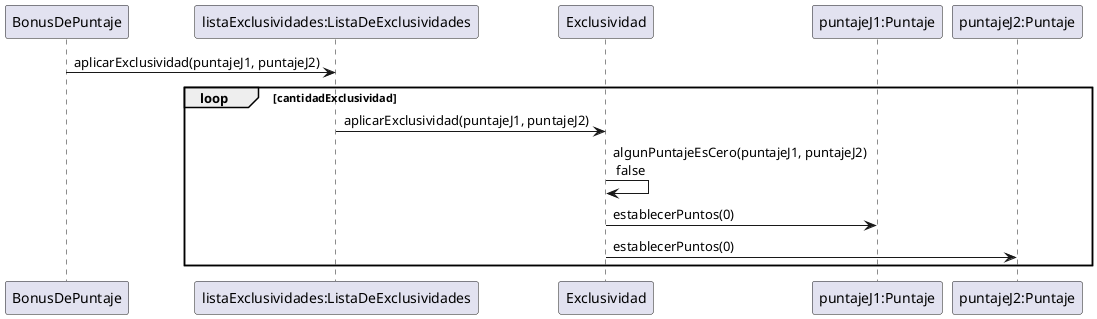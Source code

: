 @startuml

BonusDePuntaje -> "listaExclusividades:ListaDeExclusividades": aplicarExclusividad(puntajeJ1, puntajeJ2)
loop cantidadExclusividad
 "listaExclusividades:ListaDeExclusividades" -> Exclusividad: aplicarExclusividad(puntajeJ1, puntajeJ2)
 Exclusividad ->Exclusividad : algunPuntajeEsCero(puntajeJ1, puntajeJ2) \n false
 Exclusividad ->  "puntajeJ1:Puntaje": establecerPuntos(0)
 Exclusividad ->  "puntajeJ2:Puntaje": establecerPuntos(0)
end

@enduml